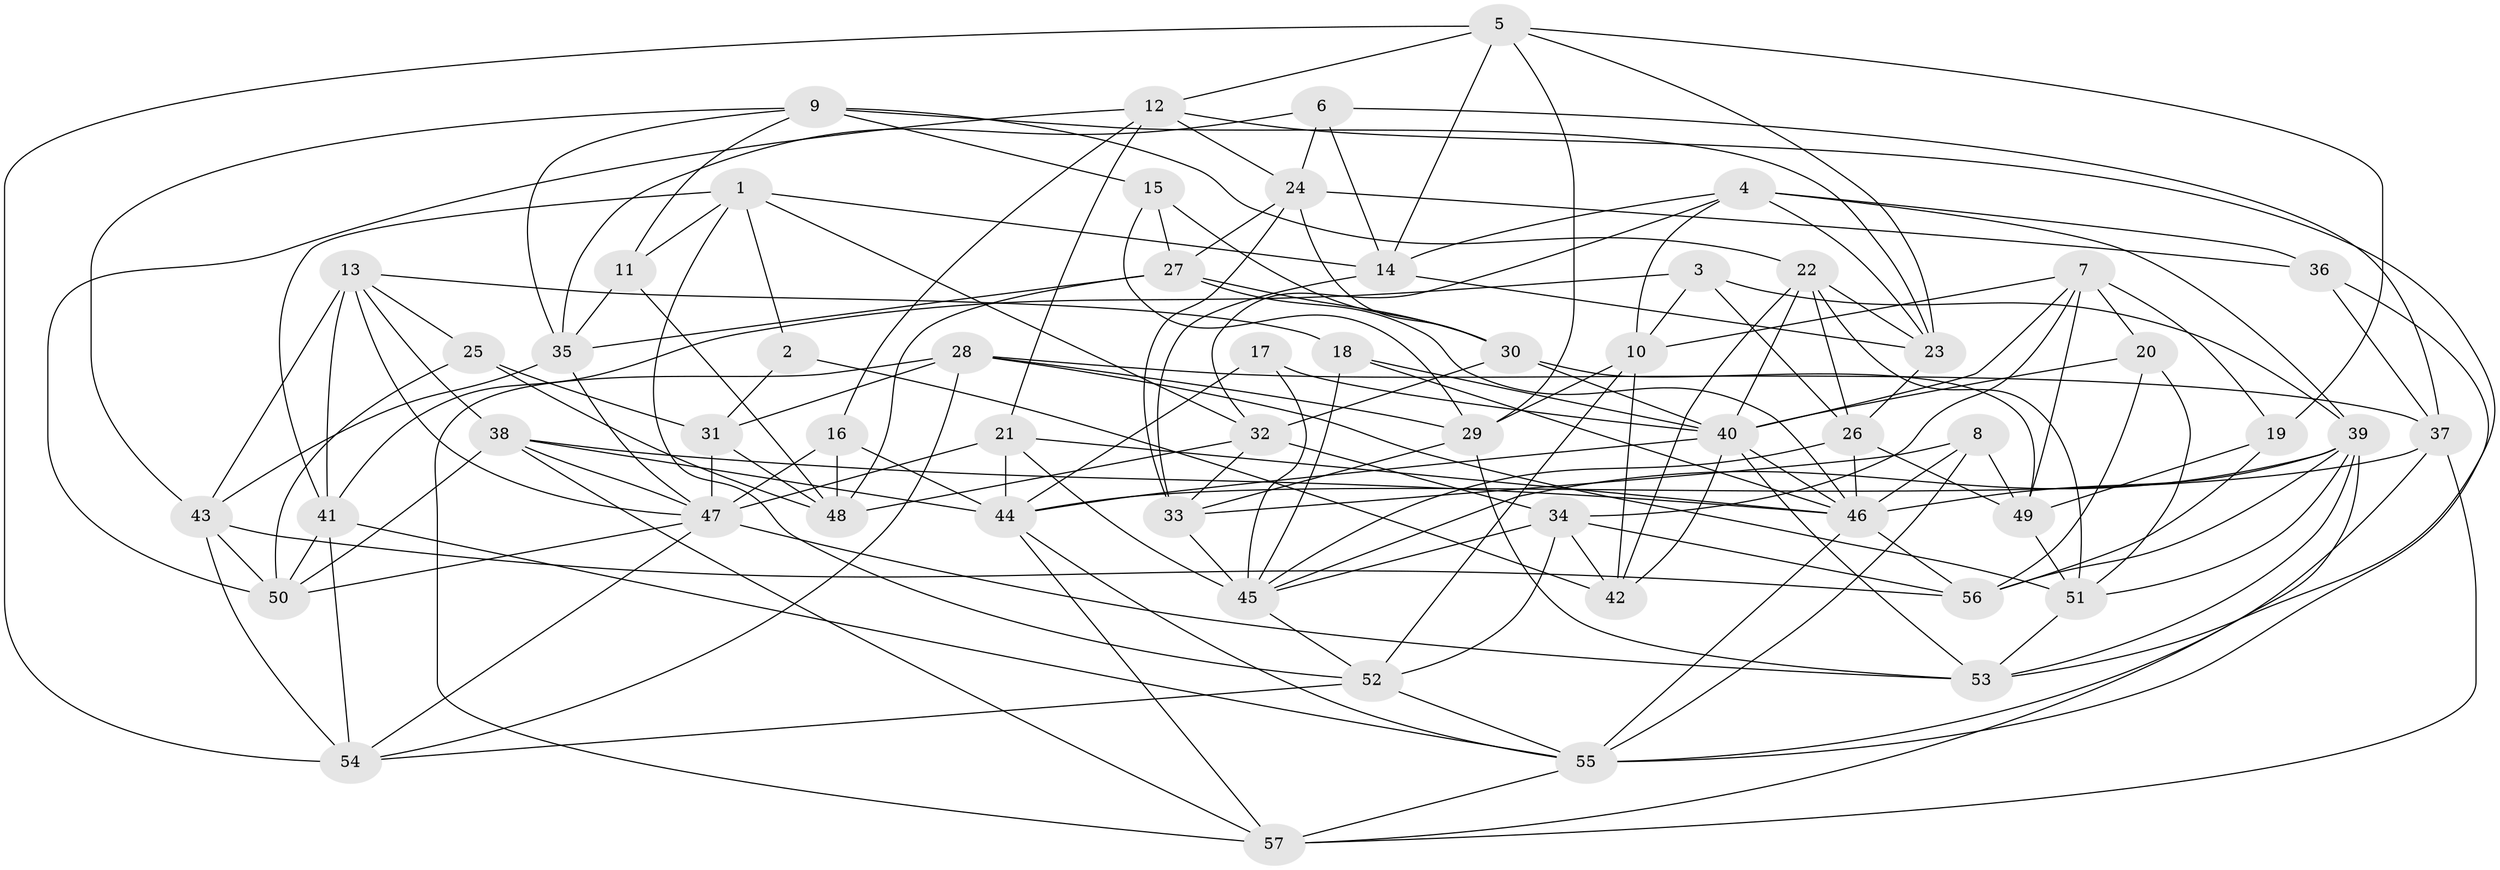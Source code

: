 // original degree distribution, {4: 1.0}
// Generated by graph-tools (version 1.1) at 2025/50/03/09/25 03:50:50]
// undirected, 57 vertices, 165 edges
graph export_dot {
graph [start="1"]
  node [color=gray90,style=filled];
  1;
  2;
  3;
  4;
  5;
  6;
  7;
  8;
  9;
  10;
  11;
  12;
  13;
  14;
  15;
  16;
  17;
  18;
  19;
  20;
  21;
  22;
  23;
  24;
  25;
  26;
  27;
  28;
  29;
  30;
  31;
  32;
  33;
  34;
  35;
  36;
  37;
  38;
  39;
  40;
  41;
  42;
  43;
  44;
  45;
  46;
  47;
  48;
  49;
  50;
  51;
  52;
  53;
  54;
  55;
  56;
  57;
  1 -- 2 [weight=1.0];
  1 -- 11 [weight=1.0];
  1 -- 14 [weight=1.0];
  1 -- 32 [weight=1.0];
  1 -- 41 [weight=1.0];
  1 -- 52 [weight=1.0];
  2 -- 31 [weight=1.0];
  2 -- 42 [weight=2.0];
  3 -- 10 [weight=1.0];
  3 -- 26 [weight=1.0];
  3 -- 39 [weight=1.0];
  3 -- 41 [weight=1.0];
  4 -- 10 [weight=1.0];
  4 -- 14 [weight=1.0];
  4 -- 23 [weight=1.0];
  4 -- 32 [weight=1.0];
  4 -- 36 [weight=1.0];
  4 -- 39 [weight=1.0];
  5 -- 12 [weight=1.0];
  5 -- 14 [weight=1.0];
  5 -- 19 [weight=1.0];
  5 -- 23 [weight=1.0];
  5 -- 29 [weight=1.0];
  5 -- 54 [weight=1.0];
  6 -- 14 [weight=1.0];
  6 -- 24 [weight=1.0];
  6 -- 35 [weight=1.0];
  6 -- 37 [weight=1.0];
  7 -- 10 [weight=1.0];
  7 -- 19 [weight=1.0];
  7 -- 20 [weight=1.0];
  7 -- 34 [weight=1.0];
  7 -- 40 [weight=1.0];
  7 -- 49 [weight=1.0];
  8 -- 33 [weight=1.0];
  8 -- 46 [weight=1.0];
  8 -- 49 [weight=1.0];
  8 -- 55 [weight=1.0];
  9 -- 11 [weight=1.0];
  9 -- 15 [weight=1.0];
  9 -- 22 [weight=1.0];
  9 -- 23 [weight=1.0];
  9 -- 35 [weight=1.0];
  9 -- 43 [weight=1.0];
  10 -- 29 [weight=1.0];
  10 -- 42 [weight=1.0];
  10 -- 52 [weight=1.0];
  11 -- 35 [weight=1.0];
  11 -- 48 [weight=1.0];
  12 -- 16 [weight=1.0];
  12 -- 21 [weight=1.0];
  12 -- 24 [weight=1.0];
  12 -- 50 [weight=1.0];
  12 -- 53 [weight=1.0];
  13 -- 18 [weight=1.0];
  13 -- 25 [weight=1.0];
  13 -- 38 [weight=1.0];
  13 -- 41 [weight=1.0];
  13 -- 43 [weight=1.0];
  13 -- 47 [weight=1.0];
  14 -- 23 [weight=1.0];
  14 -- 33 [weight=1.0];
  15 -- 27 [weight=1.0];
  15 -- 29 [weight=1.0];
  15 -- 30 [weight=1.0];
  16 -- 44 [weight=1.0];
  16 -- 47 [weight=1.0];
  16 -- 48 [weight=1.0];
  17 -- 40 [weight=1.0];
  17 -- 44 [weight=1.0];
  17 -- 45 [weight=2.0];
  18 -- 40 [weight=1.0];
  18 -- 45 [weight=1.0];
  18 -- 46 [weight=1.0];
  19 -- 49 [weight=1.0];
  19 -- 56 [weight=1.0];
  20 -- 40 [weight=1.0];
  20 -- 51 [weight=1.0];
  20 -- 56 [weight=1.0];
  21 -- 44 [weight=1.0];
  21 -- 45 [weight=2.0];
  21 -- 46 [weight=1.0];
  21 -- 47 [weight=1.0];
  22 -- 23 [weight=1.0];
  22 -- 26 [weight=1.0];
  22 -- 40 [weight=1.0];
  22 -- 42 [weight=1.0];
  22 -- 51 [weight=1.0];
  23 -- 26 [weight=1.0];
  24 -- 27 [weight=1.0];
  24 -- 30 [weight=1.0];
  24 -- 33 [weight=1.0];
  24 -- 36 [weight=1.0];
  25 -- 31 [weight=1.0];
  25 -- 48 [weight=1.0];
  25 -- 50 [weight=1.0];
  26 -- 45 [weight=1.0];
  26 -- 46 [weight=1.0];
  26 -- 49 [weight=1.0];
  27 -- 30 [weight=1.0];
  27 -- 35 [weight=1.0];
  27 -- 46 [weight=1.0];
  27 -- 48 [weight=1.0];
  28 -- 29 [weight=1.0];
  28 -- 31 [weight=1.0];
  28 -- 37 [weight=1.0];
  28 -- 51 [weight=1.0];
  28 -- 54 [weight=1.0];
  28 -- 57 [weight=1.0];
  29 -- 33 [weight=1.0];
  29 -- 53 [weight=1.0];
  30 -- 32 [weight=1.0];
  30 -- 40 [weight=1.0];
  30 -- 49 [weight=1.0];
  31 -- 47 [weight=2.0];
  31 -- 48 [weight=1.0];
  32 -- 33 [weight=1.0];
  32 -- 34 [weight=1.0];
  32 -- 48 [weight=1.0];
  33 -- 45 [weight=1.0];
  34 -- 42 [weight=1.0];
  34 -- 45 [weight=1.0];
  34 -- 52 [weight=1.0];
  34 -- 56 [weight=1.0];
  35 -- 43 [weight=1.0];
  35 -- 47 [weight=1.0];
  36 -- 37 [weight=1.0];
  36 -- 55 [weight=1.0];
  37 -- 44 [weight=1.0];
  37 -- 55 [weight=1.0];
  37 -- 57 [weight=1.0];
  38 -- 44 [weight=1.0];
  38 -- 46 [weight=1.0];
  38 -- 47 [weight=1.0];
  38 -- 50 [weight=1.0];
  38 -- 57 [weight=1.0];
  39 -- 45 [weight=1.0];
  39 -- 46 [weight=1.0];
  39 -- 51 [weight=1.0];
  39 -- 53 [weight=1.0];
  39 -- 56 [weight=1.0];
  39 -- 57 [weight=1.0];
  40 -- 42 [weight=1.0];
  40 -- 44 [weight=1.0];
  40 -- 46 [weight=1.0];
  40 -- 53 [weight=1.0];
  41 -- 50 [weight=1.0];
  41 -- 54 [weight=1.0];
  41 -- 55 [weight=1.0];
  43 -- 50 [weight=1.0];
  43 -- 54 [weight=1.0];
  43 -- 56 [weight=1.0];
  44 -- 55 [weight=1.0];
  44 -- 57 [weight=1.0];
  45 -- 52 [weight=1.0];
  46 -- 55 [weight=1.0];
  46 -- 56 [weight=1.0];
  47 -- 50 [weight=1.0];
  47 -- 53 [weight=1.0];
  47 -- 54 [weight=1.0];
  49 -- 51 [weight=1.0];
  51 -- 53 [weight=1.0];
  52 -- 54 [weight=1.0];
  52 -- 55 [weight=1.0];
  55 -- 57 [weight=1.0];
}
